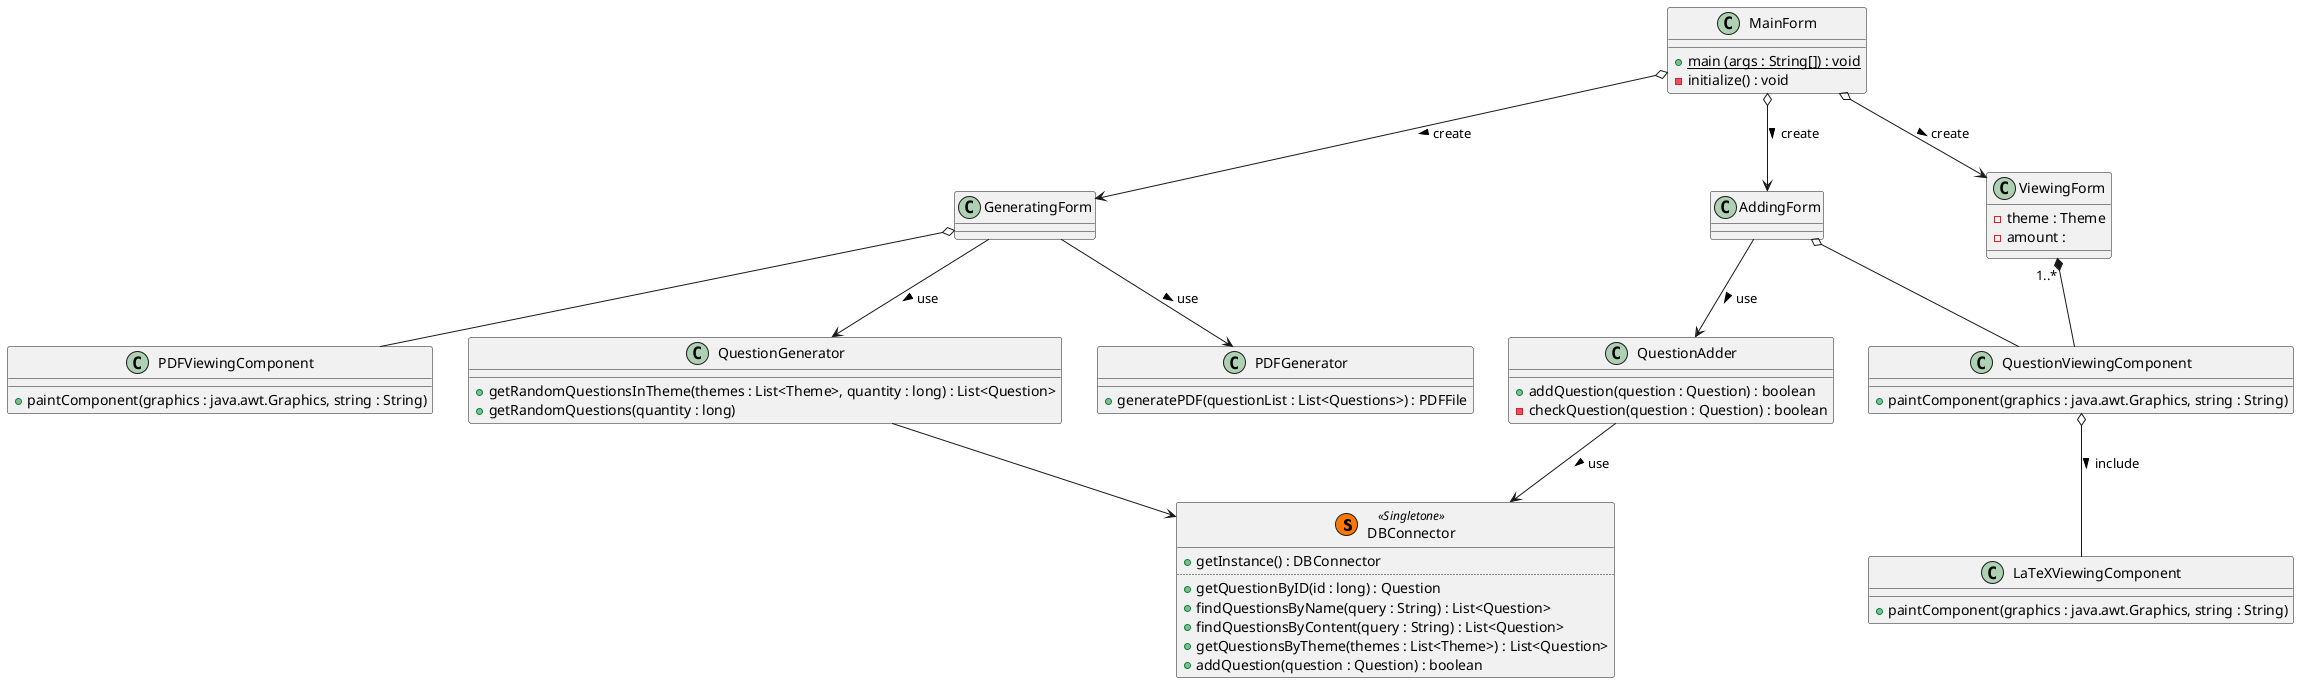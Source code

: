 'Общая диаграмма классов генератора тестов'
@startuml
class DBConnector <<(S,#FF7700) Singletone>> {
    +getInstance() : DBConnector
    ..
    +getQuestionByID(id : long) : Question
    +findQuestionsByName(query : String) : List<Question>
    +findQuestionsByContent(query : String) : List<Question>
    +getQuestionsByTheme(themes : List<Theme>) : List<Question>
    +addQuestion(question : Question) : boolean
}

class QuestionGenerator {
    +getRandomQuestionsInTheme(themes : List<Theme>, quantity : long) : List<Question>
    +getRandomQuestions(quantity : long)
}

class MainForm {
    +main {static} (args : String[]) : void
    -initialize() : void
}

class AddingForm {

}

class ViewingForm {
    -theme : Theme
    -amount :
}

class GeneratingForm {

}

class QuestionAdder {
    +addQuestion(question : Question) : boolean
    -checkQuestion(question : Question) : boolean
}

class LaTeXViewingComponent {
    +paintComponent(graphics : java.awt.Graphics, string : String)
}

class QuestionViewingComponent {
    +paintComponent(graphics : java.awt.Graphics, string : String)
}

class PDFGenerator {
    +generatePDF(questionList : List<Questions>) : PDFFile
}

class PDFViewingComponent {
    +paintComponent(graphics : java.awt.Graphics, string : String)
}

QuestionGenerator --> DBConnector

MainForm  o--> AddingForm : create >
AddingForm --> QuestionAdder : use >
QuestionAdder --> DBConnector : use >

AddingForm o-- QuestionViewingComponent
QuestionViewingComponent o-- LaTeXViewingComponent : include >

MainForm o--> ViewingForm : create >
ViewingForm "1..*" *-- QuestionViewingComponent

MainForm o--> GeneratingForm : create >
GeneratingForm --> QuestionGenerator : use >
GeneratingForm --> PDFGenerator : use >
GeneratingForm o-- PDFViewingComponent
@enduml

